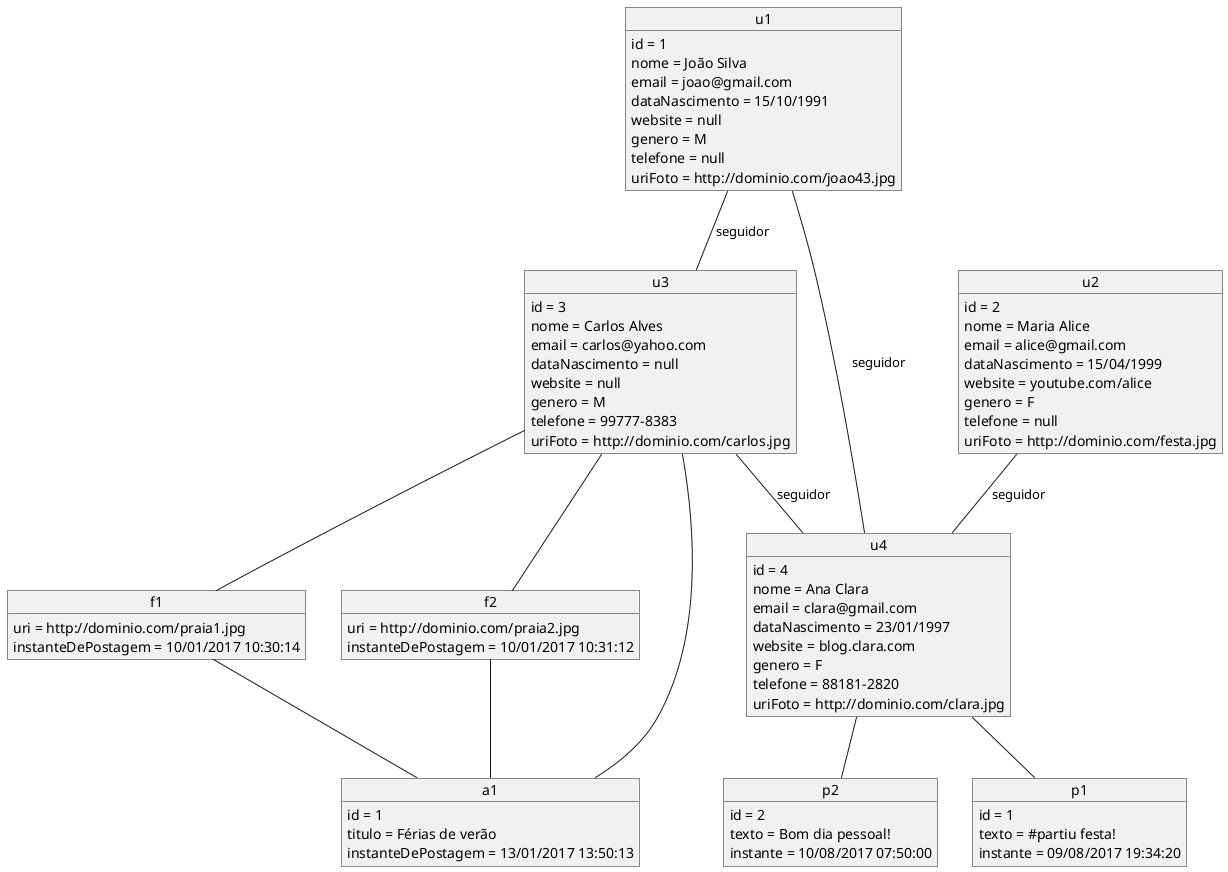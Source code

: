 @startuml
'https://plantuml.com/object-diagram

object u1 {
	id = 1
	nome = João Silva
	email = joao@gmail.com
	dataNascimento = 15/10/1991
	website = null
	genero = M
	telefone = null
	uriFoto = http://dominio.com/joao43.jpg
}

object u2 {
	id = 2
	nome = Maria Alice
	email = alice@gmail.com
	dataNascimento = 15/04/1999
	website = youtube.com/alice
	genero = F
	telefone = null
	uriFoto = http://dominio.com/festa.jpg
}

object u3 {
	id = 3
	nome = Carlos Alves
	email = carlos@yahoo.com
	dataNascimento = null
	website = null
	genero = M
	telefone = 99777-8383
	uriFoto = http://dominio.com/carlos.jpg
}

object u4 {
	id = 4
	nome = Ana Clara
	email = clara@gmail.com
	dataNascimento = 23/01/1997
	website = blog.clara.com
	genero = F
	telefone = 88181-2820
	uriFoto = http://dominio.com/clara.jpg
}

object p1 {
	id = 1
	texto = #partiu festa!
	instante = 09/08/2017 19:34:20
}

object p2 {
	id = 2
	texto = Bom dia pessoal!
	instante = 10/08/2017 07:50:00
}

object a1 {
	id = 1
	titulo = Férias de verão
	instanteDePostagem = 13/01/2017 13:50:13
}

object f1 {
	uri = http://dominio.com/praia1.jpg
	instanteDePostagem = 10/01/2017 10:30:14
}

object f2 {
	uri = http://dominio.com/praia2.jpg
	instanteDePostagem = 10/01/2017 10:31:12
}

u1 -- u3 : seguidor
u1 -- u4 : seguidor
u2 -- u4 : seguidor
u3 -- u4 : seguidor
u4 -- p1
u4 -- p2
u3 -- a1
f1 -- a1
f2 -- a1
u3 -- f1
u3 -- f2

@enduml

